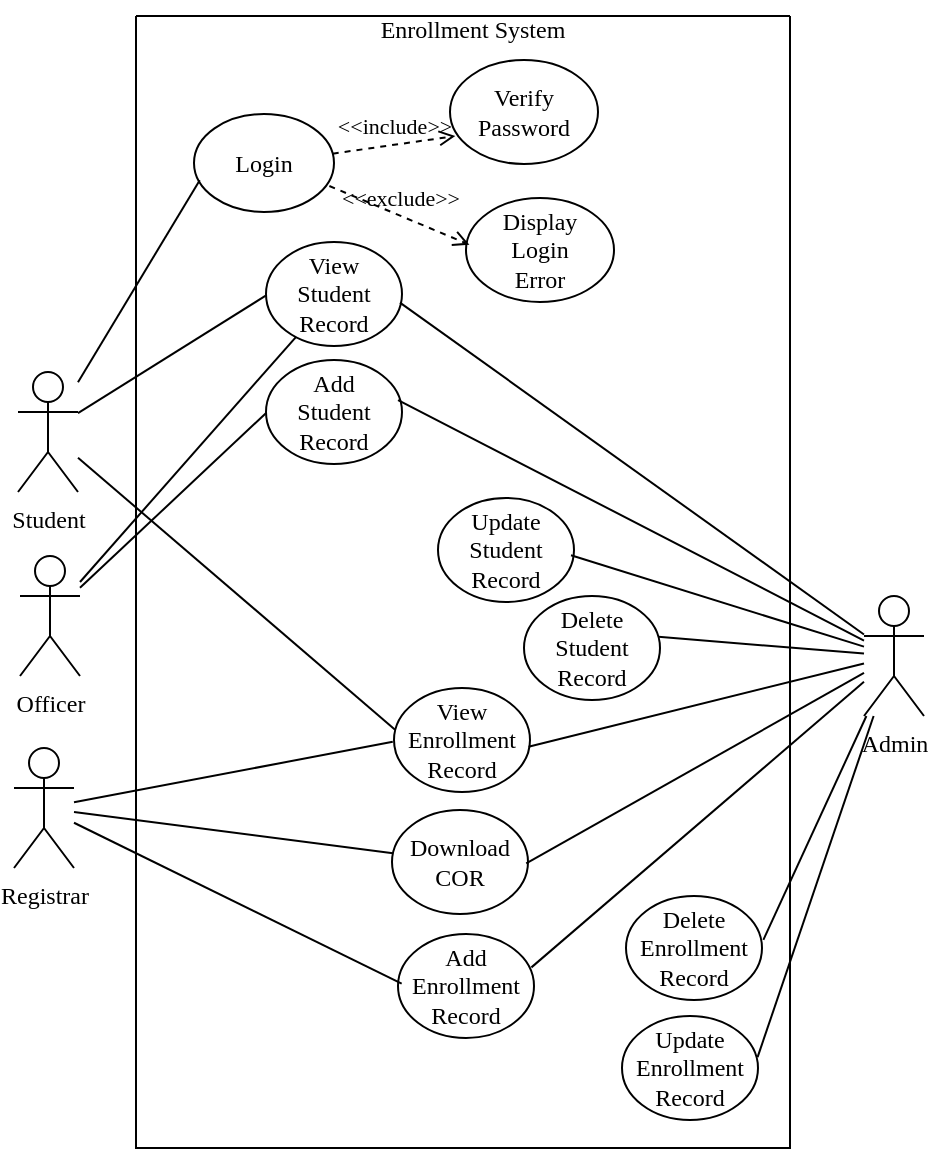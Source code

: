 <mxfile version="26.0.4">
  <diagram name="Page-1" id="ivDG0Z5HkIXGqXG8FJIk">
    <mxGraphModel dx="1598" dy="1411" grid="0" gridSize="10" guides="0" tooltips="1" connect="0" arrows="0" fold="1" page="0" pageScale="1" pageWidth="850" pageHeight="1100" background="#FFFFFF" math="0" shadow="0">
      <root>
        <mxCell id="0" />
        <mxCell id="1" parent="0" />
        <mxCell id="dGHgRN1xIJTJWIRNkkdV-1" value="&lt;font&gt;Admin&lt;/font&gt;" style="shape=umlActor;verticalLabelPosition=bottom;verticalAlign=top;html=1;outlineConnect=0;fontFamily=Times New Roman;" parent="1" vertex="1">
          <mxGeometry x="-641" y="-774" width="30" height="60" as="geometry" />
        </mxCell>
        <mxCell id="dGHgRN1xIJTJWIRNkkdV-32" value="&lt;font&gt;Officer&lt;/font&gt;" style="shape=umlActor;verticalLabelPosition=bottom;verticalAlign=top;html=1;outlineConnect=0;fontFamily=Times New Roman;" parent="1" vertex="1">
          <mxGeometry x="-1063" y="-794" width="30" height="60" as="geometry" />
        </mxCell>
        <mxCell id="dGHgRN1xIJTJWIRNkkdV-33" value="&lt;font&gt;Student&lt;/font&gt;" style="shape=umlActor;verticalLabelPosition=bottom;verticalAlign=top;html=1;outlineConnect=0;fontFamily=Times New Roman;" parent="1" vertex="1">
          <mxGeometry x="-1064" y="-886" width="30" height="60" as="geometry" />
        </mxCell>
        <mxCell id="dGHgRN1xIJTJWIRNkkdV-34" value="&lt;font&gt;Registrar&lt;/font&gt;" style="shape=umlActor;verticalLabelPosition=bottom;verticalAlign=top;html=1;outlineConnect=0;fontFamily=Times New Roman;" parent="1" vertex="1">
          <mxGeometry x="-1066" y="-698" width="30" height="60" as="geometry" />
        </mxCell>
        <mxCell id="dGHgRN1xIJTJWIRNkkdV-39" value="" style="swimlane;startSize=0;fontFamily=Times New Roman;" parent="1" vertex="1">
          <mxGeometry x="-1005" y="-1064" width="327" height="566" as="geometry" />
        </mxCell>
        <mxCell id="dGHgRN1xIJTJWIRNkkdV-3" value="Login" style="ellipse;whiteSpace=wrap;html=1;fontFamily=Times New Roman;" parent="dGHgRN1xIJTJWIRNkkdV-39" vertex="1">
          <mxGeometry x="29" y="49" width="70" height="49" as="geometry" />
        </mxCell>
        <mxCell id="dGHgRN1xIJTJWIRNkkdV-42" value="Verify Password" style="ellipse;whiteSpace=wrap;html=1;fontFamily=Times New Roman;" parent="dGHgRN1xIJTJWIRNkkdV-39" vertex="1">
          <mxGeometry x="157" y="22" width="74" height="52" as="geometry" />
        </mxCell>
        <mxCell id="dGHgRN1xIJTJWIRNkkdV-43" value="&lt;div&gt;Display &lt;br&gt;&lt;/div&gt;&lt;div&gt;Login&lt;/div&gt;&lt;div&gt;Error&lt;br&gt;&lt;/div&gt;" style="ellipse;whiteSpace=wrap;html=1;fontFamily=Times New Roman;" parent="dGHgRN1xIJTJWIRNkkdV-39" vertex="1">
          <mxGeometry x="165" y="91" width="74" height="52" as="geometry" />
        </mxCell>
        <mxCell id="dGHgRN1xIJTJWIRNkkdV-44" value="&lt;font&gt;&amp;lt;&amp;lt;include&amp;gt;&amp;gt;&lt;/font&gt;" style="html=1;verticalAlign=bottom;labelBackgroundColor=none;endArrow=open;endFill=0;dashed=1;rounded=0;entryX=0.036;entryY=0.731;entryDx=0;entryDy=0;entryPerimeter=0;fontFamily=Times New Roman;" parent="dGHgRN1xIJTJWIRNkkdV-39" source="dGHgRN1xIJTJWIRNkkdV-3" target="dGHgRN1xIJTJWIRNkkdV-42" edge="1">
          <mxGeometry x="-0.005" width="160" relative="1" as="geometry">
            <mxPoint x="20" y="99" as="sourcePoint" />
            <mxPoint x="180" y="99" as="targetPoint" />
            <mxPoint as="offset" />
          </mxGeometry>
        </mxCell>
        <mxCell id="dGHgRN1xIJTJWIRNkkdV-45" value="&lt;font style=&quot;font-size: 11px;&quot;&gt;&amp;lt;&amp;lt;exclude&amp;gt;&amp;gt;&lt;/font&gt;" style="html=1;verticalAlign=bottom;labelBackgroundColor=none;endArrow=open;endFill=0;dashed=1;rounded=0;exitX=0.967;exitY=0.735;exitDx=0;exitDy=0;exitPerimeter=0;entryX=0.023;entryY=0.449;entryDx=0;entryDy=0;entryPerimeter=0;fontFamily=Times New Roman;fontSize=12;" parent="dGHgRN1xIJTJWIRNkkdV-39" source="dGHgRN1xIJTJWIRNkkdV-3" target="dGHgRN1xIJTJWIRNkkdV-43" edge="1">
          <mxGeometry width="160" relative="1" as="geometry">
            <mxPoint x="40" y="98" as="sourcePoint" />
            <mxPoint x="200" y="98" as="targetPoint" />
          </mxGeometry>
        </mxCell>
        <mxCell id="dGHgRN1xIJTJWIRNkkdV-46" value="&lt;div&gt;View &lt;br&gt;&lt;/div&gt;&lt;div&gt;Student &lt;br&gt;&lt;/div&gt;&lt;div&gt;Record&lt;br&gt;&lt;/div&gt;" style="ellipse;whiteSpace=wrap;html=1;fontFamily=Times New Roman;" parent="dGHgRN1xIJTJWIRNkkdV-39" vertex="1">
          <mxGeometry x="65" y="113" width="68" height="52" as="geometry" />
        </mxCell>
        <mxCell id="pQXdA2QfdXpM3Tlt-kyf-1" value="&lt;div&gt;Add&lt;br&gt;&lt;/div&gt;&lt;div&gt;Student &lt;br&gt;&lt;/div&gt;&lt;div&gt;Record&lt;br&gt;&lt;/div&gt;" style="ellipse;whiteSpace=wrap;html=1;fontFamily=Times New Roman;" vertex="1" parent="dGHgRN1xIJTJWIRNkkdV-39">
          <mxGeometry x="65" y="172" width="68" height="52" as="geometry" />
        </mxCell>
        <mxCell id="pQXdA2QfdXpM3Tlt-kyf-4" value="&lt;div&gt;Update&lt;br&gt;&lt;/div&gt;&lt;div&gt;Student &lt;br&gt;&lt;/div&gt;&lt;div&gt;Record&lt;br&gt;&lt;/div&gt;" style="ellipse;whiteSpace=wrap;html=1;fontFamily=Times New Roman;" vertex="1" parent="dGHgRN1xIJTJWIRNkkdV-39">
          <mxGeometry x="151" y="241" width="68" height="52" as="geometry" />
        </mxCell>
        <mxCell id="pQXdA2QfdXpM3Tlt-kyf-5" value="&lt;div&gt;Delete&lt;br&gt;&lt;/div&gt;&lt;div&gt;Student &lt;br&gt;&lt;/div&gt;&lt;div&gt;Record&lt;br&gt;&lt;/div&gt;" style="ellipse;whiteSpace=wrap;html=1;fontFamily=Times New Roman;" vertex="1" parent="dGHgRN1xIJTJWIRNkkdV-39">
          <mxGeometry x="194" y="290" width="68" height="52" as="geometry" />
        </mxCell>
        <mxCell id="pQXdA2QfdXpM3Tlt-kyf-9" value="&lt;div&gt;View&lt;br&gt;&lt;/div&gt;&lt;div&gt;Enrollment&lt;br&gt;&lt;/div&gt;&lt;div&gt;Record&lt;br&gt;&lt;/div&gt;" style="ellipse;whiteSpace=wrap;html=1;fontFamily=Times New Roman;" vertex="1" parent="dGHgRN1xIJTJWIRNkkdV-39">
          <mxGeometry x="129" y="336" width="68" height="52" as="geometry" />
        </mxCell>
        <mxCell id="pQXdA2QfdXpM3Tlt-kyf-13" value="&lt;div&gt;Download &lt;br&gt;&lt;/div&gt;&lt;div&gt;COR&lt;br&gt;&lt;/div&gt;" style="ellipse;whiteSpace=wrap;html=1;fontFamily=Times New Roman;" vertex="1" parent="dGHgRN1xIJTJWIRNkkdV-39">
          <mxGeometry x="128" y="397" width="68" height="52" as="geometry" />
        </mxCell>
        <mxCell id="pQXdA2QfdXpM3Tlt-kyf-16" value="&lt;div&gt;Add&lt;br&gt;&lt;/div&gt;&lt;div&gt;Enrollment&lt;br&gt;&lt;/div&gt;&lt;div&gt;Record&lt;br&gt;&lt;/div&gt;" style="ellipse;whiteSpace=wrap;html=1;fontFamily=Times New Roman;" vertex="1" parent="dGHgRN1xIJTJWIRNkkdV-39">
          <mxGeometry x="131" y="459" width="68" height="52" as="geometry" />
        </mxCell>
        <mxCell id="pQXdA2QfdXpM3Tlt-kyf-17" value="&lt;div&gt;Delete&lt;br&gt;&lt;/div&gt;&lt;div&gt;Enrollment&lt;br&gt;&lt;/div&gt;&lt;div&gt;Record&lt;br&gt;&lt;/div&gt;" style="ellipse;whiteSpace=wrap;html=1;fontFamily=Times New Roman;" vertex="1" parent="dGHgRN1xIJTJWIRNkkdV-39">
          <mxGeometry x="245" y="440" width="68" height="52" as="geometry" />
        </mxCell>
        <mxCell id="pQXdA2QfdXpM3Tlt-kyf-21" value="&lt;div&gt;Update&lt;br&gt;&lt;/div&gt;&lt;div&gt;Enrollment&lt;br&gt;&lt;/div&gt;&lt;div&gt;Record&lt;br&gt;&lt;/div&gt;" style="ellipse;whiteSpace=wrap;html=1;fontFamily=Times New Roman;" vertex="1" parent="dGHgRN1xIJTJWIRNkkdV-39">
          <mxGeometry x="243" y="500" width="68" height="52" as="geometry" />
        </mxCell>
        <mxCell id="pQXdA2QfdXpM3Tlt-kyf-32" value="Enrollment System" style="text;html=1;align=center;verticalAlign=middle;whiteSpace=wrap;rounded=0;fontFamily=Times New Roman;" vertex="1" parent="dGHgRN1xIJTJWIRNkkdV-39">
          <mxGeometry x="112" y="-8" width="113" height="30" as="geometry" />
        </mxCell>
        <mxCell id="dGHgRN1xIJTJWIRNkkdV-41" value="" style="endArrow=none;html=1;rounded=0;entryX=0.041;entryY=0.675;entryDx=0;entryDy=0;entryPerimeter=0;fontFamily=Times New Roman;" parent="1" source="dGHgRN1xIJTJWIRNkkdV-33" target="dGHgRN1xIJTJWIRNkkdV-3" edge="1">
          <mxGeometry width="50" height="50" relative="1" as="geometry">
            <mxPoint x="-1043" y="-863" as="sourcePoint" />
            <mxPoint x="-916" y="-798" as="targetPoint" />
          </mxGeometry>
        </mxCell>
        <mxCell id="dGHgRN1xIJTJWIRNkkdV-47" value="" style="endArrow=none;html=1;rounded=0;entryX=-0.002;entryY=0.516;entryDx=0;entryDy=0;entryPerimeter=0;fontFamily=Times New Roman;" parent="1" source="dGHgRN1xIJTJWIRNkkdV-33" target="dGHgRN1xIJTJWIRNkkdV-46" edge="1">
          <mxGeometry width="50" height="50" relative="1" as="geometry">
            <mxPoint x="-1043" y="-858" as="sourcePoint" />
            <mxPoint x="-1000" y="-885" as="targetPoint" />
          </mxGeometry>
        </mxCell>
        <mxCell id="dGHgRN1xIJTJWIRNkkdV-49" value="" style="endArrow=none;html=1;rounded=0;fontFamily=Times New Roman;" parent="1" source="dGHgRN1xIJTJWIRNkkdV-46" edge="1" target="dGHgRN1xIJTJWIRNkkdV-32">
          <mxGeometry width="50" height="50" relative="1" as="geometry">
            <mxPoint x="-745" y="-773" as="sourcePoint" />
            <mxPoint x="-1043" y="-755" as="targetPoint" />
          </mxGeometry>
        </mxCell>
        <mxCell id="pQXdA2QfdXpM3Tlt-kyf-2" value="" style="endArrow=none;html=1;rounded=0;entryX=0.001;entryY=0.509;entryDx=0;entryDy=0;entryPerimeter=0;fontFamily=Times New Roman;" edge="1" parent="1" source="dGHgRN1xIJTJWIRNkkdV-32" target="pQXdA2QfdXpM3Tlt-kyf-1">
          <mxGeometry width="50" height="50" relative="1" as="geometry">
            <mxPoint x="-1038" y="-741" as="sourcePoint" />
            <mxPoint x="-890" y="-771" as="targetPoint" />
          </mxGeometry>
        </mxCell>
        <mxCell id="pQXdA2QfdXpM3Tlt-kyf-3" value="" style="endArrow=none;html=1;rounded=0;exitX=0.971;exitY=0.385;exitDx=0;exitDy=0;exitPerimeter=0;fontFamily=Times New Roman;" edge="1" parent="1" source="pQXdA2QfdXpM3Tlt-kyf-1" target="dGHgRN1xIJTJWIRNkkdV-1">
          <mxGeometry width="50" height="50" relative="1" as="geometry">
            <mxPoint x="-913" y="-801" as="sourcePoint" />
            <mxPoint x="-620" y="-889" as="targetPoint" />
            <Array as="points" />
          </mxGeometry>
        </mxCell>
        <mxCell id="pQXdA2QfdXpM3Tlt-kyf-11" value="" style="endArrow=none;html=1;rounded=0;entryX=0.008;entryY=0.401;entryDx=0;entryDy=0;entryPerimeter=0;fontFamily=Times New Roman;" edge="1" parent="1" source="dGHgRN1xIJTJWIRNkkdV-33" target="pQXdA2QfdXpM3Tlt-kyf-9">
          <mxGeometry width="50" height="50" relative="1" as="geometry">
            <mxPoint x="-1043" y="-854" as="sourcePoint" />
            <mxPoint x="-978" y="-833" as="targetPoint" />
          </mxGeometry>
        </mxCell>
        <mxCell id="pQXdA2QfdXpM3Tlt-kyf-12" value="" style="endArrow=none;html=1;rounded=0;entryX=-0.009;entryY=0.517;entryDx=0;entryDy=0;entryPerimeter=0;fontFamily=Times New Roman;" edge="1" parent="1" source="dGHgRN1xIJTJWIRNkkdV-34" target="pQXdA2QfdXpM3Tlt-kyf-9">
          <mxGeometry width="50" height="50" relative="1" as="geometry">
            <mxPoint x="-981" y="-730" as="sourcePoint" />
            <mxPoint x="-931" y="-780" as="targetPoint" />
          </mxGeometry>
        </mxCell>
        <mxCell id="pQXdA2QfdXpM3Tlt-kyf-14" value="" style="endArrow=none;html=1;rounded=0;entryX=0.027;entryY=0.478;entryDx=0;entryDy=0;entryPerimeter=0;fontFamily=Times New Roman;" edge="1" parent="1" source="dGHgRN1xIJTJWIRNkkdV-34" target="pQXdA2QfdXpM3Tlt-kyf-16">
          <mxGeometry width="50" height="50" relative="1" as="geometry">
            <mxPoint x="-981" y="-730" as="sourcePoint" />
            <mxPoint x="-931" y="-780" as="targetPoint" />
          </mxGeometry>
        </mxCell>
        <mxCell id="pQXdA2QfdXpM3Tlt-kyf-20" value="" style="endArrow=none;html=1;rounded=0;exitX=1.01;exitY=0.422;exitDx=0;exitDy=0;exitPerimeter=0;fontFamily=Times New Roman;" edge="1" parent="1" source="pQXdA2QfdXpM3Tlt-kyf-17" target="dGHgRN1xIJTJWIRNkkdV-1">
          <mxGeometry width="50" height="50" relative="1" as="geometry">
            <mxPoint x="-767" y="-748" as="sourcePoint" />
            <mxPoint x="-617" y="-887" as="targetPoint" />
            <Array as="points" />
          </mxGeometry>
        </mxCell>
        <mxCell id="pQXdA2QfdXpM3Tlt-kyf-22" value="" style="endArrow=none;html=1;rounded=0;exitX=0.978;exitY=0.551;exitDx=0;exitDy=0;exitPerimeter=0;fontFamily=Times New Roman;" edge="1" parent="1" source="pQXdA2QfdXpM3Tlt-kyf-4" target="dGHgRN1xIJTJWIRNkkdV-1">
          <mxGeometry width="50" height="50" relative="1" as="geometry">
            <mxPoint x="-801" y="-715" as="sourcePoint" />
            <mxPoint x="-619" y="-753" as="targetPoint" />
          </mxGeometry>
        </mxCell>
        <mxCell id="pQXdA2QfdXpM3Tlt-kyf-23" value="" style="endArrow=none;html=1;rounded=0;exitX=0.988;exitY=0.392;exitDx=0;exitDy=0;exitPerimeter=0;fontFamily=Times New Roman;" edge="1" parent="1" source="pQXdA2QfdXpM3Tlt-kyf-5" target="dGHgRN1xIJTJWIRNkkdV-1">
          <mxGeometry width="50" height="50" relative="1" as="geometry">
            <mxPoint x="-713" y="-765" as="sourcePoint" />
            <mxPoint x="-609" y="-743" as="targetPoint" />
          </mxGeometry>
        </mxCell>
        <mxCell id="pQXdA2QfdXpM3Tlt-kyf-24" value="" style="endArrow=none;html=1;rounded=0;exitX=0.987;exitY=0.514;exitDx=0;exitDy=0;exitPerimeter=0;fontFamily=Times New Roman;" edge="1" parent="1" source="pQXdA2QfdXpM3Tlt-kyf-13" target="dGHgRN1xIJTJWIRNkkdV-1">
          <mxGeometry width="50" height="50" relative="1" as="geometry">
            <mxPoint x="-868" y="-615" as="sourcePoint" />
            <mxPoint x="-818" y="-665" as="targetPoint" />
          </mxGeometry>
        </mxCell>
        <mxCell id="pQXdA2QfdXpM3Tlt-kyf-25" value="" style="endArrow=none;html=1;rounded=0;exitX=0.981;exitY=0.321;exitDx=0;exitDy=0;exitPerimeter=0;fontFamily=Times New Roman;" edge="1" parent="1" source="pQXdA2QfdXpM3Tlt-kyf-16" target="dGHgRN1xIJTJWIRNkkdV-1">
          <mxGeometry width="50" height="50" relative="1" as="geometry">
            <mxPoint x="-868" y="-615" as="sourcePoint" />
            <mxPoint x="-818" y="-665" as="targetPoint" />
          </mxGeometry>
        </mxCell>
        <mxCell id="pQXdA2QfdXpM3Tlt-kyf-28" value="" style="endArrow=none;html=1;rounded=0;exitX=0.989;exitY=0.564;exitDx=0;exitDy=0;exitPerimeter=0;fontFamily=Times New Roman;" edge="1" parent="1" source="pQXdA2QfdXpM3Tlt-kyf-9" target="dGHgRN1xIJTJWIRNkkdV-1">
          <mxGeometry width="50" height="50" relative="1" as="geometry">
            <mxPoint x="-683" y="-672" as="sourcePoint" />
            <mxPoint x="-633" y="-722" as="targetPoint" />
          </mxGeometry>
        </mxCell>
        <mxCell id="pQXdA2QfdXpM3Tlt-kyf-29" value="" style="endArrow=none;html=1;rounded=0;exitX=0.997;exitY=0.396;exitDx=0;exitDy=0;exitPerimeter=0;fontFamily=Times New Roman;" edge="1" parent="1" source="pQXdA2QfdXpM3Tlt-kyf-21" target="dGHgRN1xIJTJWIRNkkdV-1">
          <mxGeometry width="50" height="50" relative="1" as="geometry">
            <mxPoint x="-700" y="-648" as="sourcePoint" />
            <mxPoint x="-615" y="-724" as="targetPoint" />
          </mxGeometry>
        </mxCell>
        <mxCell id="pQXdA2QfdXpM3Tlt-kyf-30" value="" style="endArrow=none;html=1;rounded=0;fontFamily=Times New Roman;" edge="1" parent="1" source="dGHgRN1xIJTJWIRNkkdV-34" target="pQXdA2QfdXpM3Tlt-kyf-13">
          <mxGeometry width="50" height="50" relative="1" as="geometry">
            <mxPoint x="-885" y="-631" as="sourcePoint" />
            <mxPoint x="-835" y="-681" as="targetPoint" />
          </mxGeometry>
        </mxCell>
        <mxCell id="pQXdA2QfdXpM3Tlt-kyf-31" value="" style="endArrow=none;html=1;rounded=0;entryX=0.985;entryY=0.583;entryDx=0;entryDy=0;entryPerimeter=0;fontFamily=Times New Roman;" edge="1" parent="1" source="dGHgRN1xIJTJWIRNkkdV-1" target="dGHgRN1xIJTJWIRNkkdV-46">
          <mxGeometry width="50" height="50" relative="1" as="geometry">
            <mxPoint x="-1042" y="-777" as="sourcePoint" />
            <mxPoint x="-992" y="-827" as="targetPoint" />
          </mxGeometry>
        </mxCell>
      </root>
    </mxGraphModel>
  </diagram>
</mxfile>
